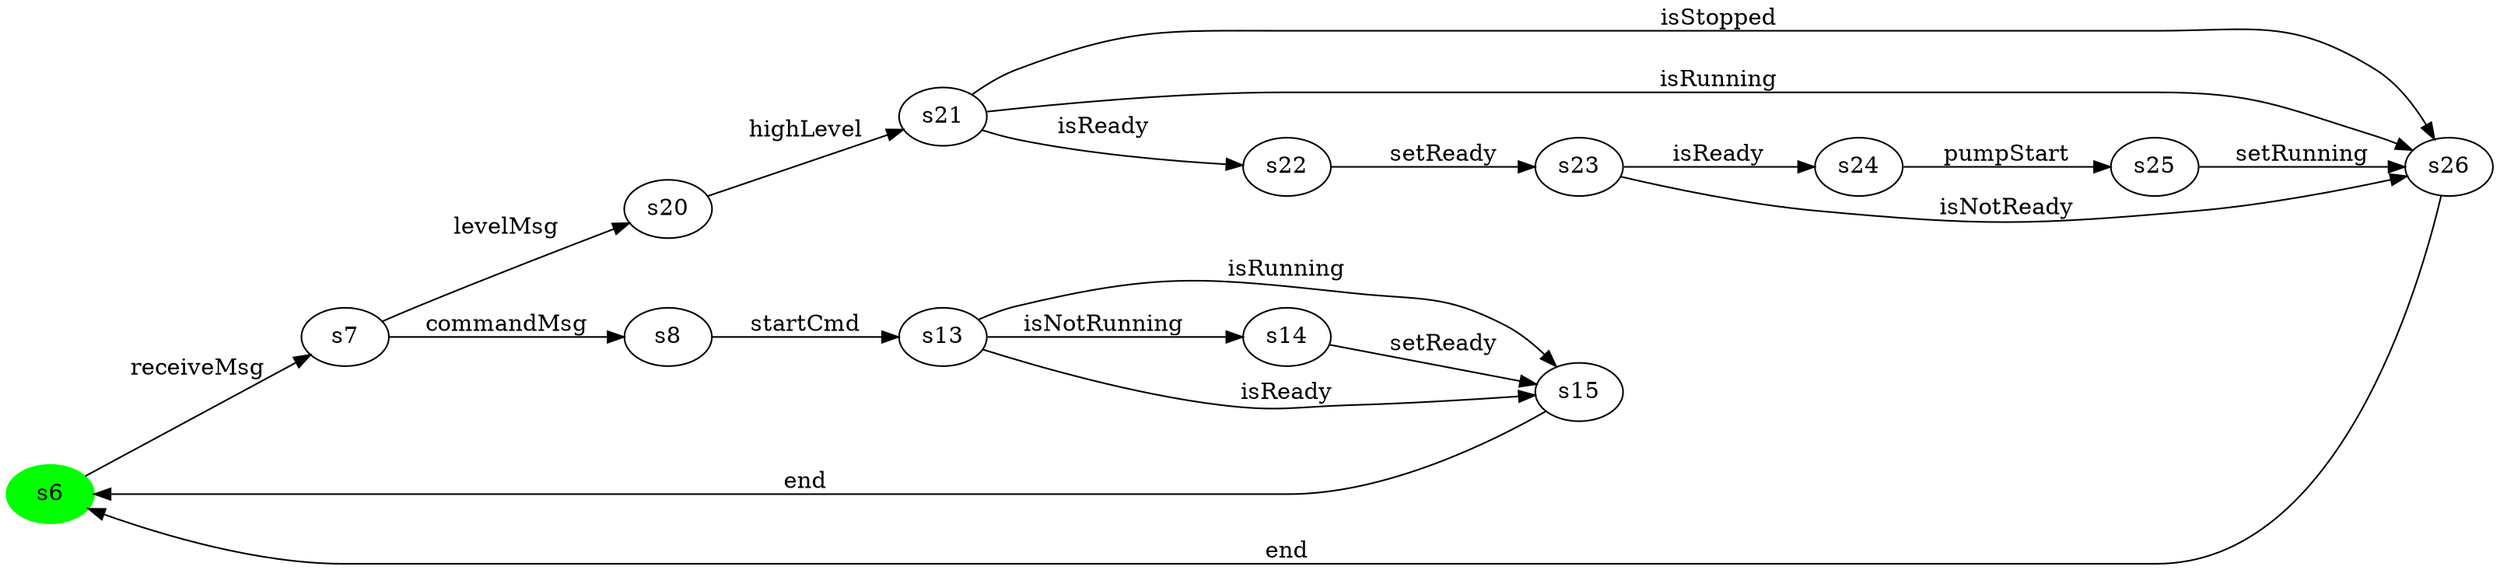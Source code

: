 digraph G {
rankdir=LR;
state0[ label = "s6", style=filled, color=green ];
state0 -> state1 [ label=" receiveMsg " ];
state1 [ label = "s7" ];
state1 -> state2 [ label=" levelMsg " ];
state1 -> state3 [ label=" commandMsg " ];
state3 [ label = "s8" ];
state3 -> state4 [ label=" startCmd " ];
state2 [ label = "s20" ];
state2 -> state5 [ label=" highLevel " ];
state6 [ label = "s22" ];
state6 -> state7 [ label=" setReady " ];
state5 [ label = "s21" ];
state5 -> state8 [ label=" isStopped " ];
state5 -> state8 [ label=" isRunning " ];
state5 -> state6 [ label=" isReady " ];
state4 [ label = "s13" ];
state4 -> state9 [ label=" isReady " ];
state4 -> state9 [ label=" isRunning " ];
state4 -> state10 [ label=" isNotRunning " ];
state11 [ label = "s24" ];
state11 -> state12 [ label=" pumpStart " ];
state7 [ label = "s23" ];
state7 -> state8 [ label=" isNotReady " ];
state7 -> state11 [ label=" isReady " ];
state9 [ label = "s15" ];
state9 -> state0 [ label=" end " ];
state8 [ label = "s26" ];
state8 -> state0 [ label=" end " ];
state10 [ label = "s14" ];
state10 -> state9 [ label=" setReady " ];
state12 [ label = "s25" ];
state12 -> state8 [ label=" setRunning " ];
}
